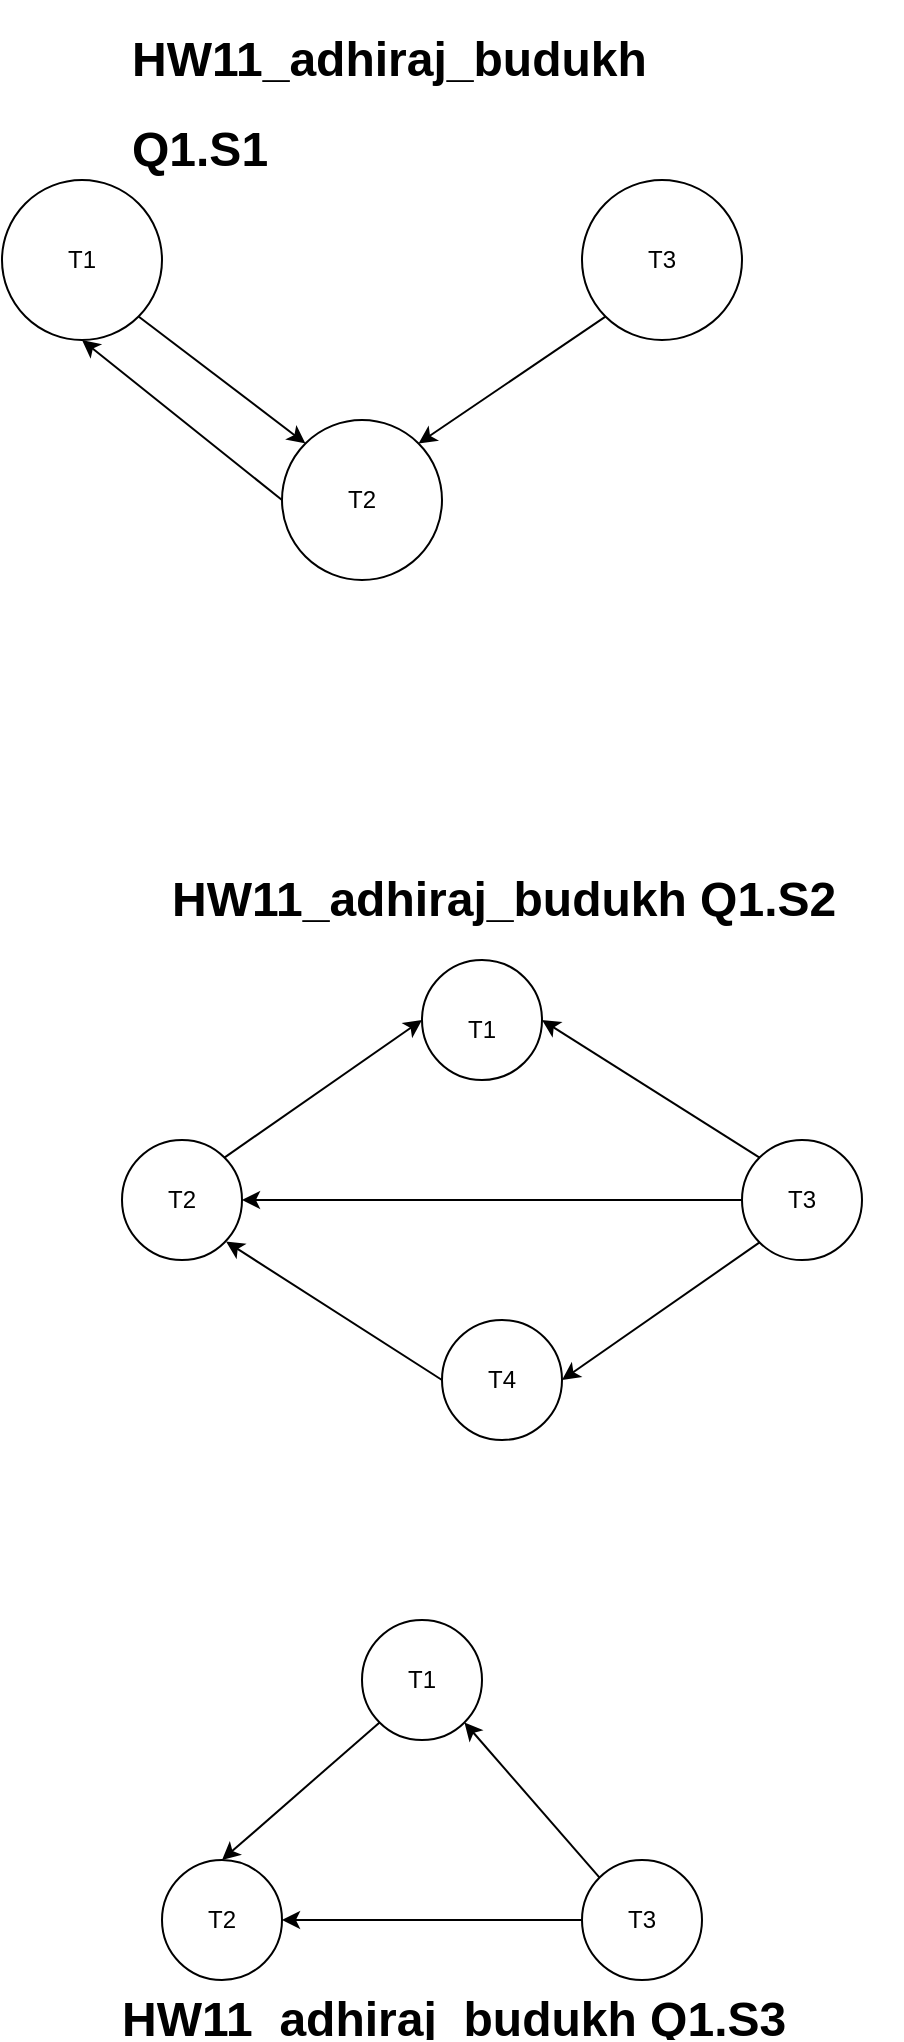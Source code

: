 <mxfile version="22.1.3" type="device">
  <diagram name="Page-1" id="ef6brrc2ICS756ohVVsz">
    <mxGraphModel dx="1050" dy="534" grid="1" gridSize="10" guides="1" tooltips="1" connect="1" arrows="1" fold="1" page="1" pageScale="1" pageWidth="850" pageHeight="1100" math="0" shadow="0">
      <root>
        <mxCell id="0" />
        <mxCell id="1" parent="0" />
        <mxCell id="-q9XP1U6kulb8mDKbYyn-1" value="" style="ellipse;whiteSpace=wrap;html=1;aspect=fixed;" vertex="1" parent="1">
          <mxGeometry x="110" y="120" width="80" height="80" as="geometry" />
        </mxCell>
        <mxCell id="-q9XP1U6kulb8mDKbYyn-2" value="" style="ellipse;whiteSpace=wrap;html=1;aspect=fixed;" vertex="1" parent="1">
          <mxGeometry x="400" y="120" width="80" height="80" as="geometry" />
        </mxCell>
        <mxCell id="-q9XP1U6kulb8mDKbYyn-3" value="" style="ellipse;whiteSpace=wrap;html=1;aspect=fixed;" vertex="1" parent="1">
          <mxGeometry x="250" y="240" width="80" height="80" as="geometry" />
        </mxCell>
        <mxCell id="-q9XP1U6kulb8mDKbYyn-4" value="T1" style="text;html=1;strokeColor=none;fillColor=none;align=center;verticalAlign=middle;whiteSpace=wrap;rounded=0;" vertex="1" parent="1">
          <mxGeometry x="120" y="145" width="60" height="30" as="geometry" />
        </mxCell>
        <mxCell id="-q9XP1U6kulb8mDKbYyn-5" value="T2" style="text;html=1;strokeColor=none;fillColor=none;align=center;verticalAlign=middle;whiteSpace=wrap;rounded=0;" vertex="1" parent="1">
          <mxGeometry x="260" y="265" width="60" height="30" as="geometry" />
        </mxCell>
        <mxCell id="-q9XP1U6kulb8mDKbYyn-6" value="T3" style="text;html=1;strokeColor=none;fillColor=none;align=center;verticalAlign=middle;whiteSpace=wrap;rounded=0;" vertex="1" parent="1">
          <mxGeometry x="410" y="145" width="60" height="30" as="geometry" />
        </mxCell>
        <mxCell id="-q9XP1U6kulb8mDKbYyn-7" value="" style="endArrow=classic;html=1;rounded=0;exitX=1;exitY=1;exitDx=0;exitDy=0;entryX=0;entryY=0;entryDx=0;entryDy=0;" edge="1" parent="1" source="-q9XP1U6kulb8mDKbYyn-1" target="-q9XP1U6kulb8mDKbYyn-3">
          <mxGeometry width="50" height="50" relative="1" as="geometry">
            <mxPoint x="400" y="200" as="sourcePoint" />
            <mxPoint x="450" y="150" as="targetPoint" />
          </mxGeometry>
        </mxCell>
        <mxCell id="-q9XP1U6kulb8mDKbYyn-8" value="" style="endArrow=classic;html=1;rounded=0;entryX=0.5;entryY=1;entryDx=0;entryDy=0;exitX=0;exitY=0.5;exitDx=0;exitDy=0;" edge="1" parent="1" source="-q9XP1U6kulb8mDKbYyn-3" target="-q9XP1U6kulb8mDKbYyn-1">
          <mxGeometry width="50" height="50" relative="1" as="geometry">
            <mxPoint x="180" y="330" as="sourcePoint" />
            <mxPoint x="272" y="262" as="targetPoint" />
          </mxGeometry>
        </mxCell>
        <mxCell id="-q9XP1U6kulb8mDKbYyn-9" value="" style="endArrow=classic;html=1;rounded=0;exitX=0;exitY=1;exitDx=0;exitDy=0;entryX=1;entryY=0;entryDx=0;entryDy=0;" edge="1" parent="1" source="-q9XP1U6kulb8mDKbYyn-2" target="-q9XP1U6kulb8mDKbYyn-3">
          <mxGeometry width="50" height="50" relative="1" as="geometry">
            <mxPoint x="410" y="240" as="sourcePoint" />
            <mxPoint x="494" y="304" as="targetPoint" />
          </mxGeometry>
        </mxCell>
        <mxCell id="-q9XP1U6kulb8mDKbYyn-10" value="&lt;h1&gt;HW11_adhiraj_budukh&lt;/h1&gt;&lt;h1&gt;Q1.S1&lt;/h1&gt;" style="text;html=1;strokeColor=none;fillColor=none;spacing=5;spacingTop=-20;whiteSpace=wrap;overflow=hidden;rounded=0;" vertex="1" parent="1">
          <mxGeometry x="170" y="40" width="275" height="105" as="geometry" />
        </mxCell>
        <mxCell id="-q9XP1U6kulb8mDKbYyn-11" value="" style="ellipse;whiteSpace=wrap;html=1;aspect=fixed;" vertex="1" parent="1">
          <mxGeometry x="320" y="510" width="60" height="60" as="geometry" />
        </mxCell>
        <mxCell id="-q9XP1U6kulb8mDKbYyn-12" value="" style="ellipse;whiteSpace=wrap;html=1;aspect=fixed;" vertex="1" parent="1">
          <mxGeometry x="480" y="600" width="60" height="60" as="geometry" />
        </mxCell>
        <mxCell id="-q9XP1U6kulb8mDKbYyn-13" value="" style="ellipse;whiteSpace=wrap;html=1;aspect=fixed;" vertex="1" parent="1">
          <mxGeometry x="170" y="600" width="60" height="60" as="geometry" />
        </mxCell>
        <mxCell id="-q9XP1U6kulb8mDKbYyn-14" value="" style="ellipse;whiteSpace=wrap;html=1;aspect=fixed;" vertex="1" parent="1">
          <mxGeometry x="330" y="690" width="60" height="60" as="geometry" />
        </mxCell>
        <mxCell id="-q9XP1U6kulb8mDKbYyn-15" value="" style="endArrow=classic;html=1;rounded=0;exitX=1;exitY=0;exitDx=0;exitDy=0;entryX=0;entryY=0.5;entryDx=0;entryDy=0;" edge="1" parent="1" source="-q9XP1U6kulb8mDKbYyn-13" target="-q9XP1U6kulb8mDKbYyn-11">
          <mxGeometry width="50" height="50" relative="1" as="geometry">
            <mxPoint x="400" y="700" as="sourcePoint" />
            <mxPoint x="450" y="650" as="targetPoint" />
          </mxGeometry>
        </mxCell>
        <mxCell id="-q9XP1U6kulb8mDKbYyn-16" value="" style="endArrow=classic;html=1;rounded=0;entryX=1;entryY=0.5;entryDx=0;entryDy=0;exitX=0;exitY=0;exitDx=0;exitDy=0;" edge="1" parent="1" source="-q9XP1U6kulb8mDKbYyn-12" target="-q9XP1U6kulb8mDKbYyn-11">
          <mxGeometry width="50" height="50" relative="1" as="geometry">
            <mxPoint x="410" y="660" as="sourcePoint" />
            <mxPoint x="460" y="610" as="targetPoint" />
          </mxGeometry>
        </mxCell>
        <mxCell id="-q9XP1U6kulb8mDKbYyn-17" value="" style="endArrow=classic;html=1;rounded=0;entryX=1;entryY=0.5;entryDx=0;entryDy=0;exitX=0;exitY=0.5;exitDx=0;exitDy=0;" edge="1" parent="1" source="-q9XP1U6kulb8mDKbYyn-12" target="-q9XP1U6kulb8mDKbYyn-13">
          <mxGeometry width="50" height="50" relative="1" as="geometry">
            <mxPoint x="400" y="700" as="sourcePoint" />
            <mxPoint x="260" y="640" as="targetPoint" />
          </mxGeometry>
        </mxCell>
        <mxCell id="-q9XP1U6kulb8mDKbYyn-18" value="" style="endArrow=classic;html=1;rounded=0;exitX=0;exitY=1;exitDx=0;exitDy=0;entryX=1;entryY=0.5;entryDx=0;entryDy=0;" edge="1" parent="1" source="-q9XP1U6kulb8mDKbYyn-12" target="-q9XP1U6kulb8mDKbYyn-14">
          <mxGeometry width="50" height="50" relative="1" as="geometry">
            <mxPoint x="400" y="700" as="sourcePoint" />
            <mxPoint x="510" y="780" as="targetPoint" />
          </mxGeometry>
        </mxCell>
        <mxCell id="-q9XP1U6kulb8mDKbYyn-19" value="" style="endArrow=classic;html=1;rounded=0;exitX=0;exitY=0.5;exitDx=0;exitDy=0;entryX=0.867;entryY=1.193;entryDx=0;entryDy=0;entryPerimeter=0;" edge="1" parent="1" source="-q9XP1U6kulb8mDKbYyn-14" target="-q9XP1U6kulb8mDKbYyn-22">
          <mxGeometry width="50" height="50" relative="1" as="geometry">
            <mxPoint x="400" y="700" as="sourcePoint" />
            <mxPoint x="221" y="658" as="targetPoint" />
          </mxGeometry>
        </mxCell>
        <mxCell id="-q9XP1U6kulb8mDKbYyn-20" value="&lt;h1&gt;HW11_adhiraj_budukh Q1.S2&lt;/h1&gt;" style="text;html=1;strokeColor=none;fillColor=none;spacing=5;spacingTop=-20;whiteSpace=wrap;overflow=hidden;rounded=0;" vertex="1" parent="1">
          <mxGeometry x="190" y="460" width="370" height="35" as="geometry" />
        </mxCell>
        <mxCell id="-q9XP1U6kulb8mDKbYyn-21" value="T1" style="text;html=1;strokeColor=none;fillColor=none;align=center;verticalAlign=middle;whiteSpace=wrap;rounded=0;" vertex="1" parent="1">
          <mxGeometry x="320" y="520" width="60" height="50" as="geometry" />
        </mxCell>
        <mxCell id="-q9XP1U6kulb8mDKbYyn-22" value="T2" style="text;html=1;strokeColor=none;fillColor=none;align=center;verticalAlign=middle;whiteSpace=wrap;rounded=0;" vertex="1" parent="1">
          <mxGeometry x="170" y="615" width="60" height="30" as="geometry" />
        </mxCell>
        <mxCell id="-q9XP1U6kulb8mDKbYyn-23" value="T3" style="text;html=1;strokeColor=none;fillColor=none;align=center;verticalAlign=middle;whiteSpace=wrap;rounded=0;" vertex="1" parent="1">
          <mxGeometry x="480" y="615" width="60" height="30" as="geometry" />
        </mxCell>
        <mxCell id="-q9XP1U6kulb8mDKbYyn-24" value="T4" style="text;html=1;strokeColor=none;fillColor=none;align=center;verticalAlign=middle;whiteSpace=wrap;rounded=0;" vertex="1" parent="1">
          <mxGeometry x="330" y="705" width="60" height="30" as="geometry" />
        </mxCell>
        <mxCell id="-q9XP1U6kulb8mDKbYyn-25" value="" style="ellipse;whiteSpace=wrap;html=1;aspect=fixed;" vertex="1" parent="1">
          <mxGeometry x="290" y="840" width="60" height="60" as="geometry" />
        </mxCell>
        <mxCell id="-q9XP1U6kulb8mDKbYyn-26" value="" style="ellipse;whiteSpace=wrap;html=1;aspect=fixed;" vertex="1" parent="1">
          <mxGeometry x="400" y="960" width="60" height="60" as="geometry" />
        </mxCell>
        <mxCell id="-q9XP1U6kulb8mDKbYyn-27" value="" style="ellipse;whiteSpace=wrap;html=1;aspect=fixed;" vertex="1" parent="1">
          <mxGeometry x="190" y="960" width="60" height="60" as="geometry" />
        </mxCell>
        <mxCell id="-q9XP1U6kulb8mDKbYyn-28" value="T1" style="text;html=1;strokeColor=none;fillColor=none;align=center;verticalAlign=middle;whiteSpace=wrap;rounded=0;" vertex="1" parent="1">
          <mxGeometry x="290" y="845" width="60" height="50" as="geometry" />
        </mxCell>
        <mxCell id="-q9XP1U6kulb8mDKbYyn-29" value="T3" style="text;html=1;strokeColor=none;fillColor=none;align=center;verticalAlign=middle;whiteSpace=wrap;rounded=0;" vertex="1" parent="1">
          <mxGeometry x="400" y="975" width="60" height="30" as="geometry" />
        </mxCell>
        <mxCell id="-q9XP1U6kulb8mDKbYyn-30" value="T2" style="text;html=1;strokeColor=none;fillColor=none;align=center;verticalAlign=middle;whiteSpace=wrap;rounded=0;" vertex="1" parent="1">
          <mxGeometry x="190" y="975" width="60" height="30" as="geometry" />
        </mxCell>
        <mxCell id="-q9XP1U6kulb8mDKbYyn-31" value="" style="endArrow=classic;html=1;rounded=0;entryX=1;entryY=1;entryDx=0;entryDy=0;exitX=0;exitY=0;exitDx=0;exitDy=0;" edge="1" parent="1" source="-q9XP1U6kulb8mDKbYyn-26" target="-q9XP1U6kulb8mDKbYyn-25">
          <mxGeometry width="50" height="50" relative="1" as="geometry">
            <mxPoint x="400" y="1030" as="sourcePoint" />
            <mxPoint x="450" y="980" as="targetPoint" />
          </mxGeometry>
        </mxCell>
        <mxCell id="-q9XP1U6kulb8mDKbYyn-33" value="" style="endArrow=classic;html=1;rounded=0;entryX=1;entryY=0.5;entryDx=0;entryDy=0;" edge="1" parent="1" target="-q9XP1U6kulb8mDKbYyn-27">
          <mxGeometry width="50" height="50" relative="1" as="geometry">
            <mxPoint x="400" y="990" as="sourcePoint" />
            <mxPoint x="450" y="980" as="targetPoint" />
          </mxGeometry>
        </mxCell>
        <mxCell id="-q9XP1U6kulb8mDKbYyn-34" value="" style="endArrow=classic;html=1;rounded=0;entryX=0.5;entryY=0;entryDx=0;entryDy=0;exitX=0;exitY=1;exitDx=0;exitDy=0;" edge="1" parent="1" source="-q9XP1U6kulb8mDKbYyn-25" target="-q9XP1U6kulb8mDKbYyn-27">
          <mxGeometry width="50" height="50" relative="1" as="geometry">
            <mxPoint x="410" y="1061.98" as="sourcePoint" />
            <mxPoint x="238.4" y="950" as="targetPoint" />
          </mxGeometry>
        </mxCell>
        <mxCell id="-q9XP1U6kulb8mDKbYyn-35" value="&lt;h1&gt;HW11_adhiraj_budukh Q1.S3&lt;/h1&gt;" style="text;html=1;strokeColor=none;fillColor=none;spacing=5;spacingTop=-20;whiteSpace=wrap;overflow=hidden;rounded=0;" vertex="1" parent="1">
          <mxGeometry x="165" y="1020" width="355" height="30" as="geometry" />
        </mxCell>
      </root>
    </mxGraphModel>
  </diagram>
</mxfile>
